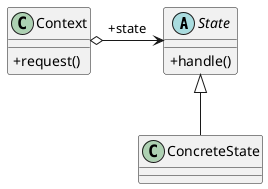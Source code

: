 @startuml
skinparam classAttributeIconSize 0

abstract class State {
    +handle()
}
class ConcreteState
class Context {
    +request()
}

ConcreteState -up-|> State
Context o-right-> State : +state



@enduml